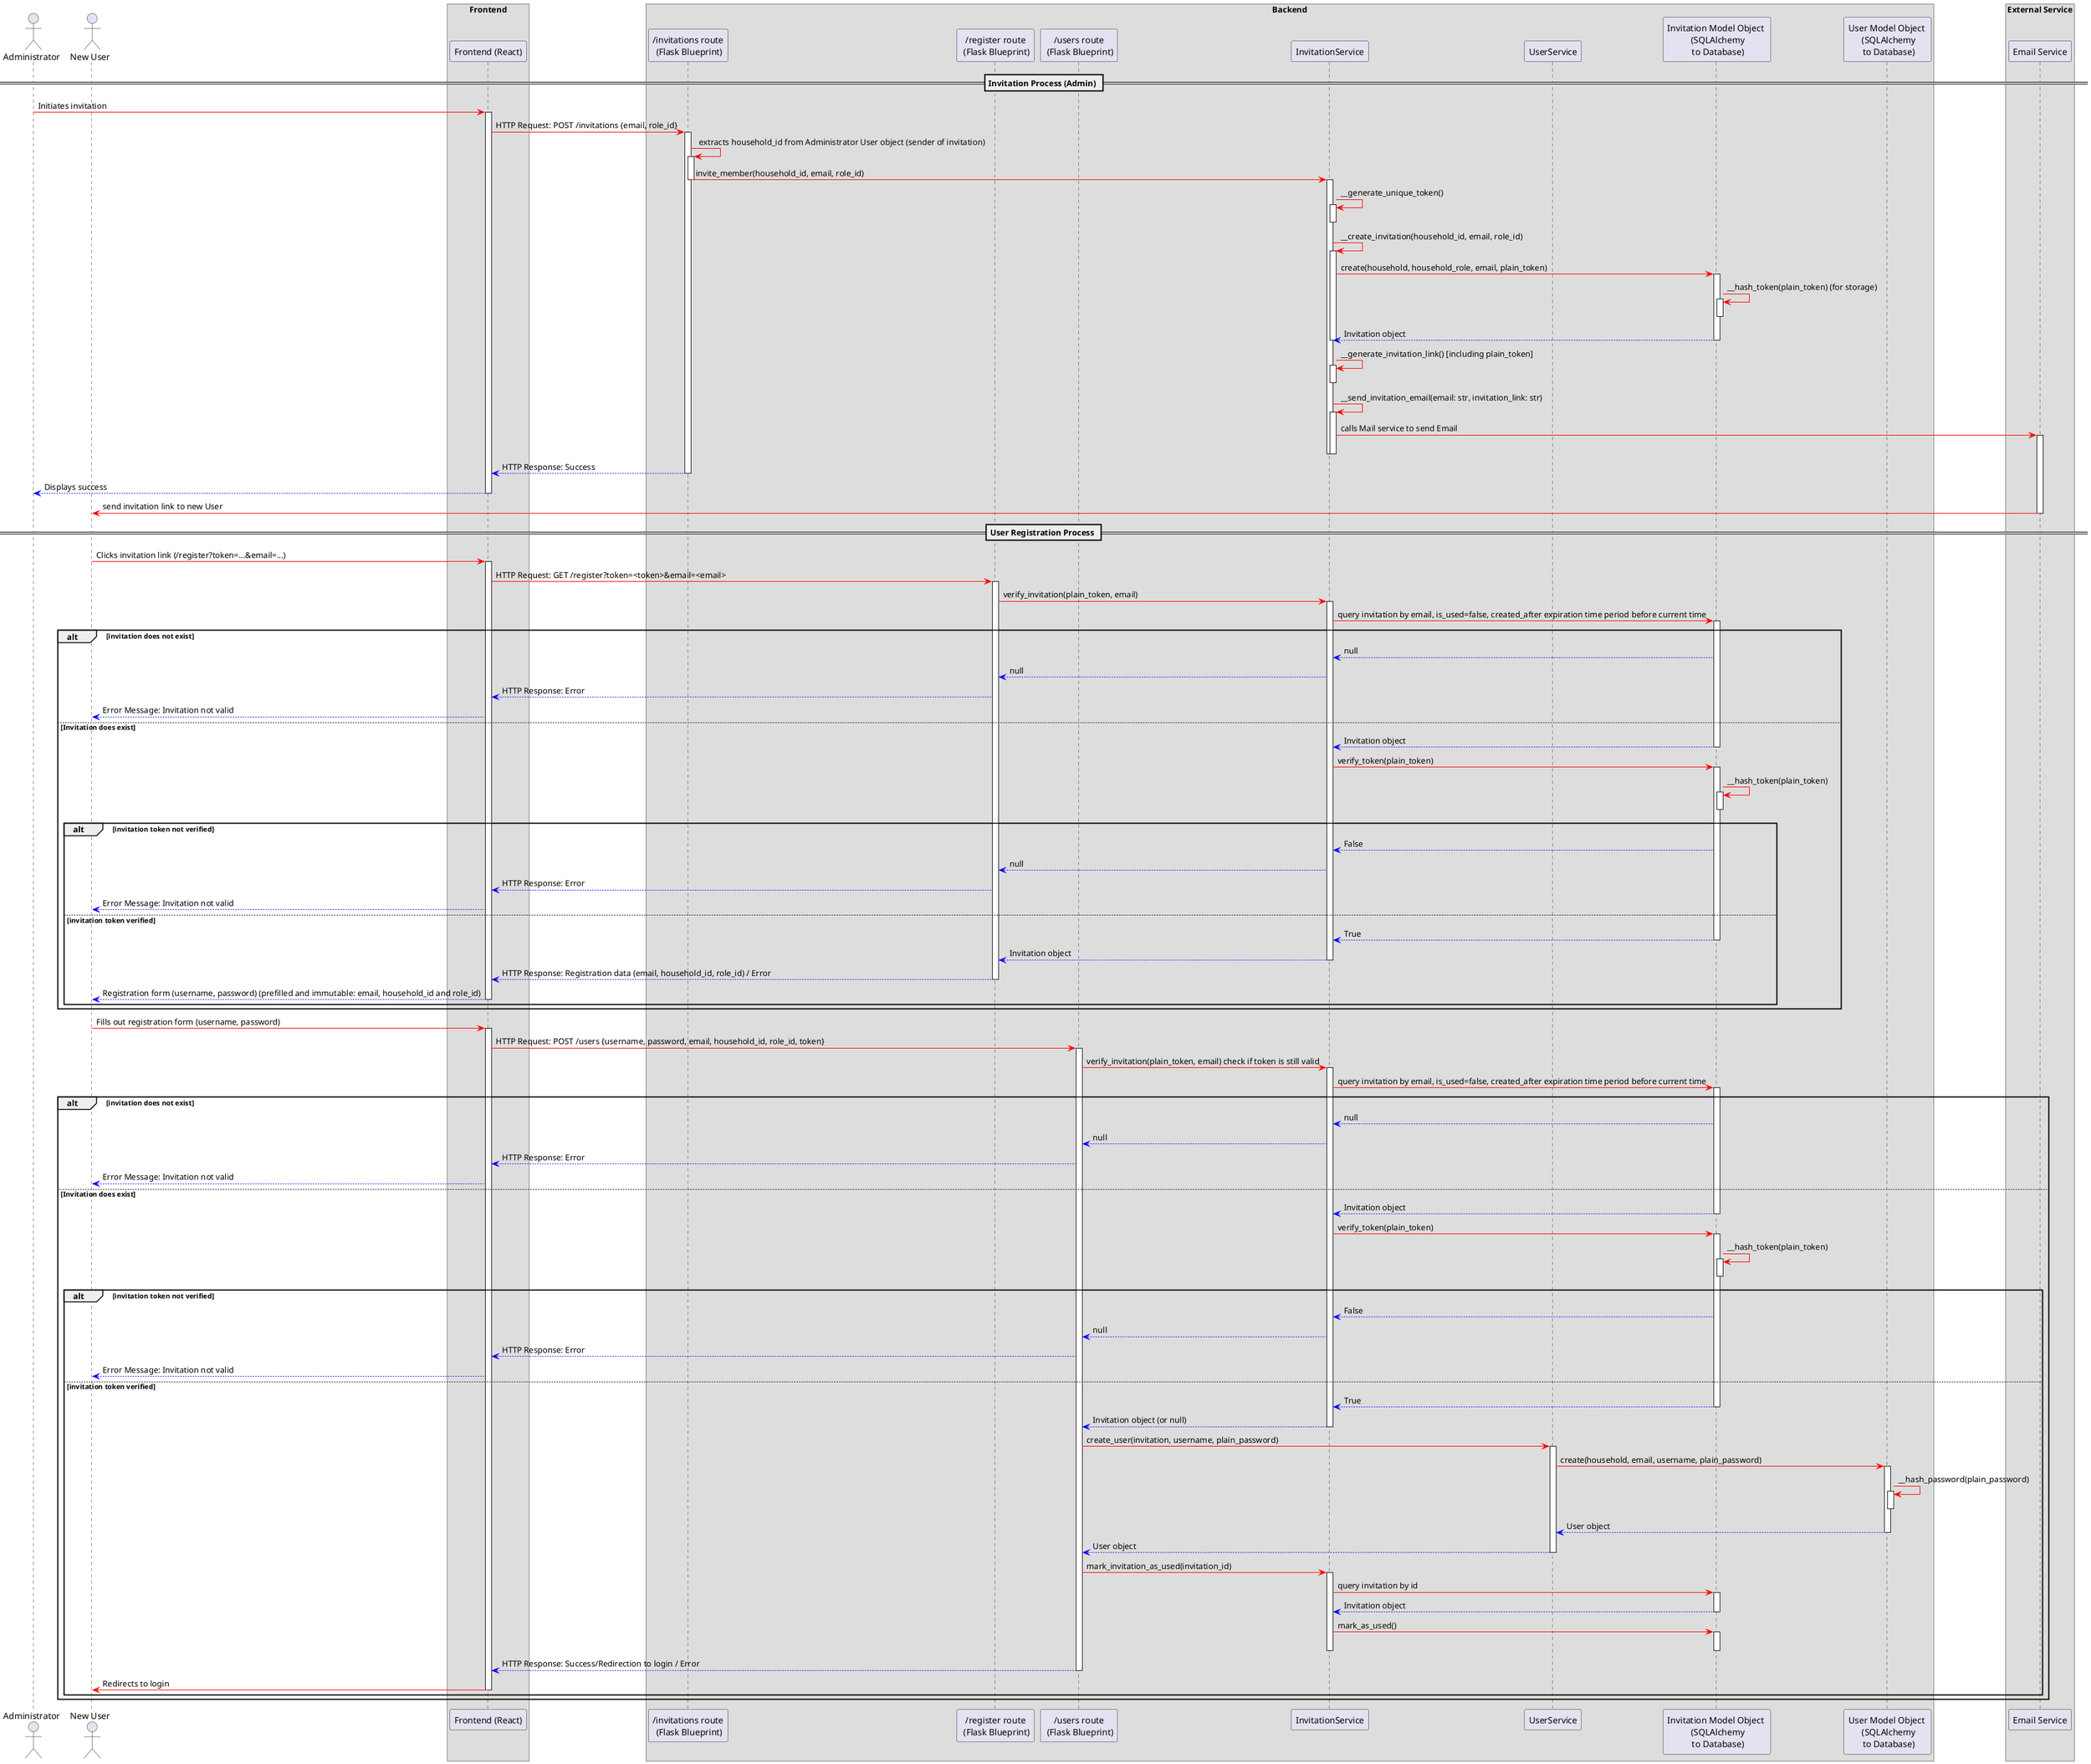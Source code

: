 @startuml

skinparam BoxPadding 20

' Actors
actor Administrator as Admin
actor "New User" as User

box Frontend
participant "Frontend (React)" as FE
endbox

box Backend
' Routes
participant "/invitations route\n (Flask Blueprint)" as IR
participant "/register route\n (Flask Blueprint)" as RR
participant "/users route\n (Flask Blueprint)" as UR
' Services
participant "InvitationService" as IS
participant "UserService" as US
' Models
participant "Invitation Model Object \n (SQLAlchemy\n to Database)" as IM
participant "User Model Object \n (SQLAlchemy\n to Database)" as UM
endbox

box External Service
participant "Email Service" as Mail
endbox

== Invitation Process (Admin) ==
' Actors
Admin -[#red]> FE : Initiates invitation

' Frontend
activate FE
FE -[#red]> IR : HTTP Request: POST /invitations {email, role_id}

' Routes
activate IR
IR -[#red]> IR : extracts household_id from Administrator User object (sender of invitation)
activate IR
IR -[#red]> IS : invite_member(household_id, email, role_id)

' Services
deactivate IR
activate IS
IS -[#red]> IS : __generate_unique_token()
activate IS
deactivate IS
IS -[#red]> IS : __create_invitation(household_id, email, role_id)
activate IS
IS -[#red]> IM : create(household, household_role, email, plain_token)

' Models
activate IM
IM -[#red]> IM : __hash_token(plain_token) (for storage)
activate IM
deactivate IM

' Services
IS <-[#blue]- IM : Invitation object
deactivate IM
deactivate IS
IS -[#red]> IS : __generate_invitation_link() [including plain_token]
activate IS
deactivate IS
IS -[#red]> IS : __send_invitation_email(email: str, invitation_link: str)
activate IS
IS -[#red]> Mail : calls Mail service to send Email

' External Services
activate Mail
deactivate IS
deactivate IS

' Frontend
FE <-[#blue]- IR : HTTP Response: Success
deactivate IR

' Actors
Admin <-[#blue]- FE : Displays success
deactivate FE
User <[#red]- Mail : send invitation link to new User
deactivate Mail

== User Registration Process ==
' Actors
User -[#red]> FE : Clicks invitation link (/register?token=...&email=...)

' Frontend
activate FE
FE -[#red]> RR : HTTP Request: GET /register?token=<token>&email=<email>

' Routes
activate RR
RR -[#red]> IS : verify_invitation(plain_token, email)

' Services
activate IS
IS -[#red]> IM : query invitation by email, is_used=false, created_after expiration time period before current time

' Models
activate IM

alt invitation does not exist

    ' Services
    IS <-[#blue]- IM : null

    ' Routes
    RR <-[#blue]- IS : null

    ' Frontend
    FE <-[#blue]- RR : HTTP Response: Error

    ' Actors
    User <-[#blue]- FE : Error Message: Invitation not valid

else Invitation does exist
    ' Services
    IS <-[#blue]- IM : Invitation object
    deactivate IM
    IS -[#red]> IM : verify_token(plain_token)

    ' Models
    activate IM
    IM -[#red]> IM : __hash_token(plain_token)
    activate IM
    deactivate IM

    alt invitation token not verified
        ' Services
        IS <-[#blue]- IM : False

        ' Routes
        RR <-[#blue]- IS : null

        ' Frontend
        FE <-[#blue]- RR : HTTP Response: Error

        ' Actors
        User <-[#blue]- FE : Error Message: Invitation not valid

    else invitation token verified
        ' Services
        IS <-[#blue]- IM : True
        deactivate IM

        ' Routes
        RR <-[#blue]- IS : Invitation object
        deactivate IS

        ' Frontend
        FE <-[#blue]- RR : HTTP Response: Registration data (email, household_id, role_id) / Error
        deactivate RR

        ' Actors
        User <-[#blue]- FE : Registration form (username, password) (prefilled and immutable: email, household_id and role_id)
        deactivate FE
    end
end

' Actors
User -[#red]> FE : Fills out registration form (username, password)

' Frontend
activate FE
FE -[#red]> UR : HTTP Request: POST /users {username, password, email, household_id, role_id, token}

' Routes
activate UR
UR -[#red]> IS: verify_invitation(plain_token, email) check if token is still valid

' Services
activate IS
IS -[#red]> IM : query invitation by email, is_used=false, created_after expiration time period before current time

' Models
activate IM

alt invitation does not exist
    ' Services
    IS <-[#blue]- IM : null

    ' Routes
    UR <-[#blue]- IS : null

    ' Frontend
    FE <-[#blue]- UR : HTTP Response: Error

    ' Actors
    User <-[#blue]- FE : Error Message: Invitation not valid

else Invitation does exist
    ' Services
    IS <-[#blue]- IM : Invitation object
    deactivate IM
    IS -[#red]> IM : verify_token(plain_token)

    ' Models
    activate IM
    IM -[#red]> IM : __hash_token(plain_token)
    activate IM
    deactivate IM

    alt invitation token not verified
        ' Services
        IS <-[#blue]- IM : False

        ' Rotues
        UR <-[#blue]- IS : null

        ' Frontend
        FE <-[#blue]- UR : HTTP Response: Error

        ' Actors
        User <-[#blue]- FE : Error Message: Invitation not valid

    else invitation token verified
        ' Services
        IS <-[#blue]- IM : True
        deactivate IM

        ' Routes
        UR <-[#blue]- IS : Invitation object (or null)
        deactivate IS
        UR -[#red]> US : create_user(invitation, username, plain_password)

        ' Services
        activate US
        US -[#red]> UM : create(household, email, username, plain_password)

        ' Models
        activate UM
        UM -[#red]> UM : __hash_password(plain_password)
        activate UM
        deactivate UM

        ' Services
        US <-[#blue]- UM : User object
        deactivate UM

        ' Routes
        UR <-[#blue]- US : User object
        deactivate US
        UR -[#red]> IS : mark_invitation_as_used(invitation_id)

        ' Services
        activate IS
        IS -[#red]> IM : query invitation by id

        ' Models
        activate IM

        ' Services
        IS <-[#blue]- IM : Invitation object
        deactivate IM
        IS -[#red]> IM : mark_as_used()

        ' Models
        activate IM
        deactivate IM
        deactivate IS

        ' Frontend
        FE <-[#blue]- UR : HTTP Response: Success/Redirection to login / Error
        deactivate UR

        ' Actors
        User <[#red]- FE : Redirects to login
        deactivate FE
    end
end

@enduml